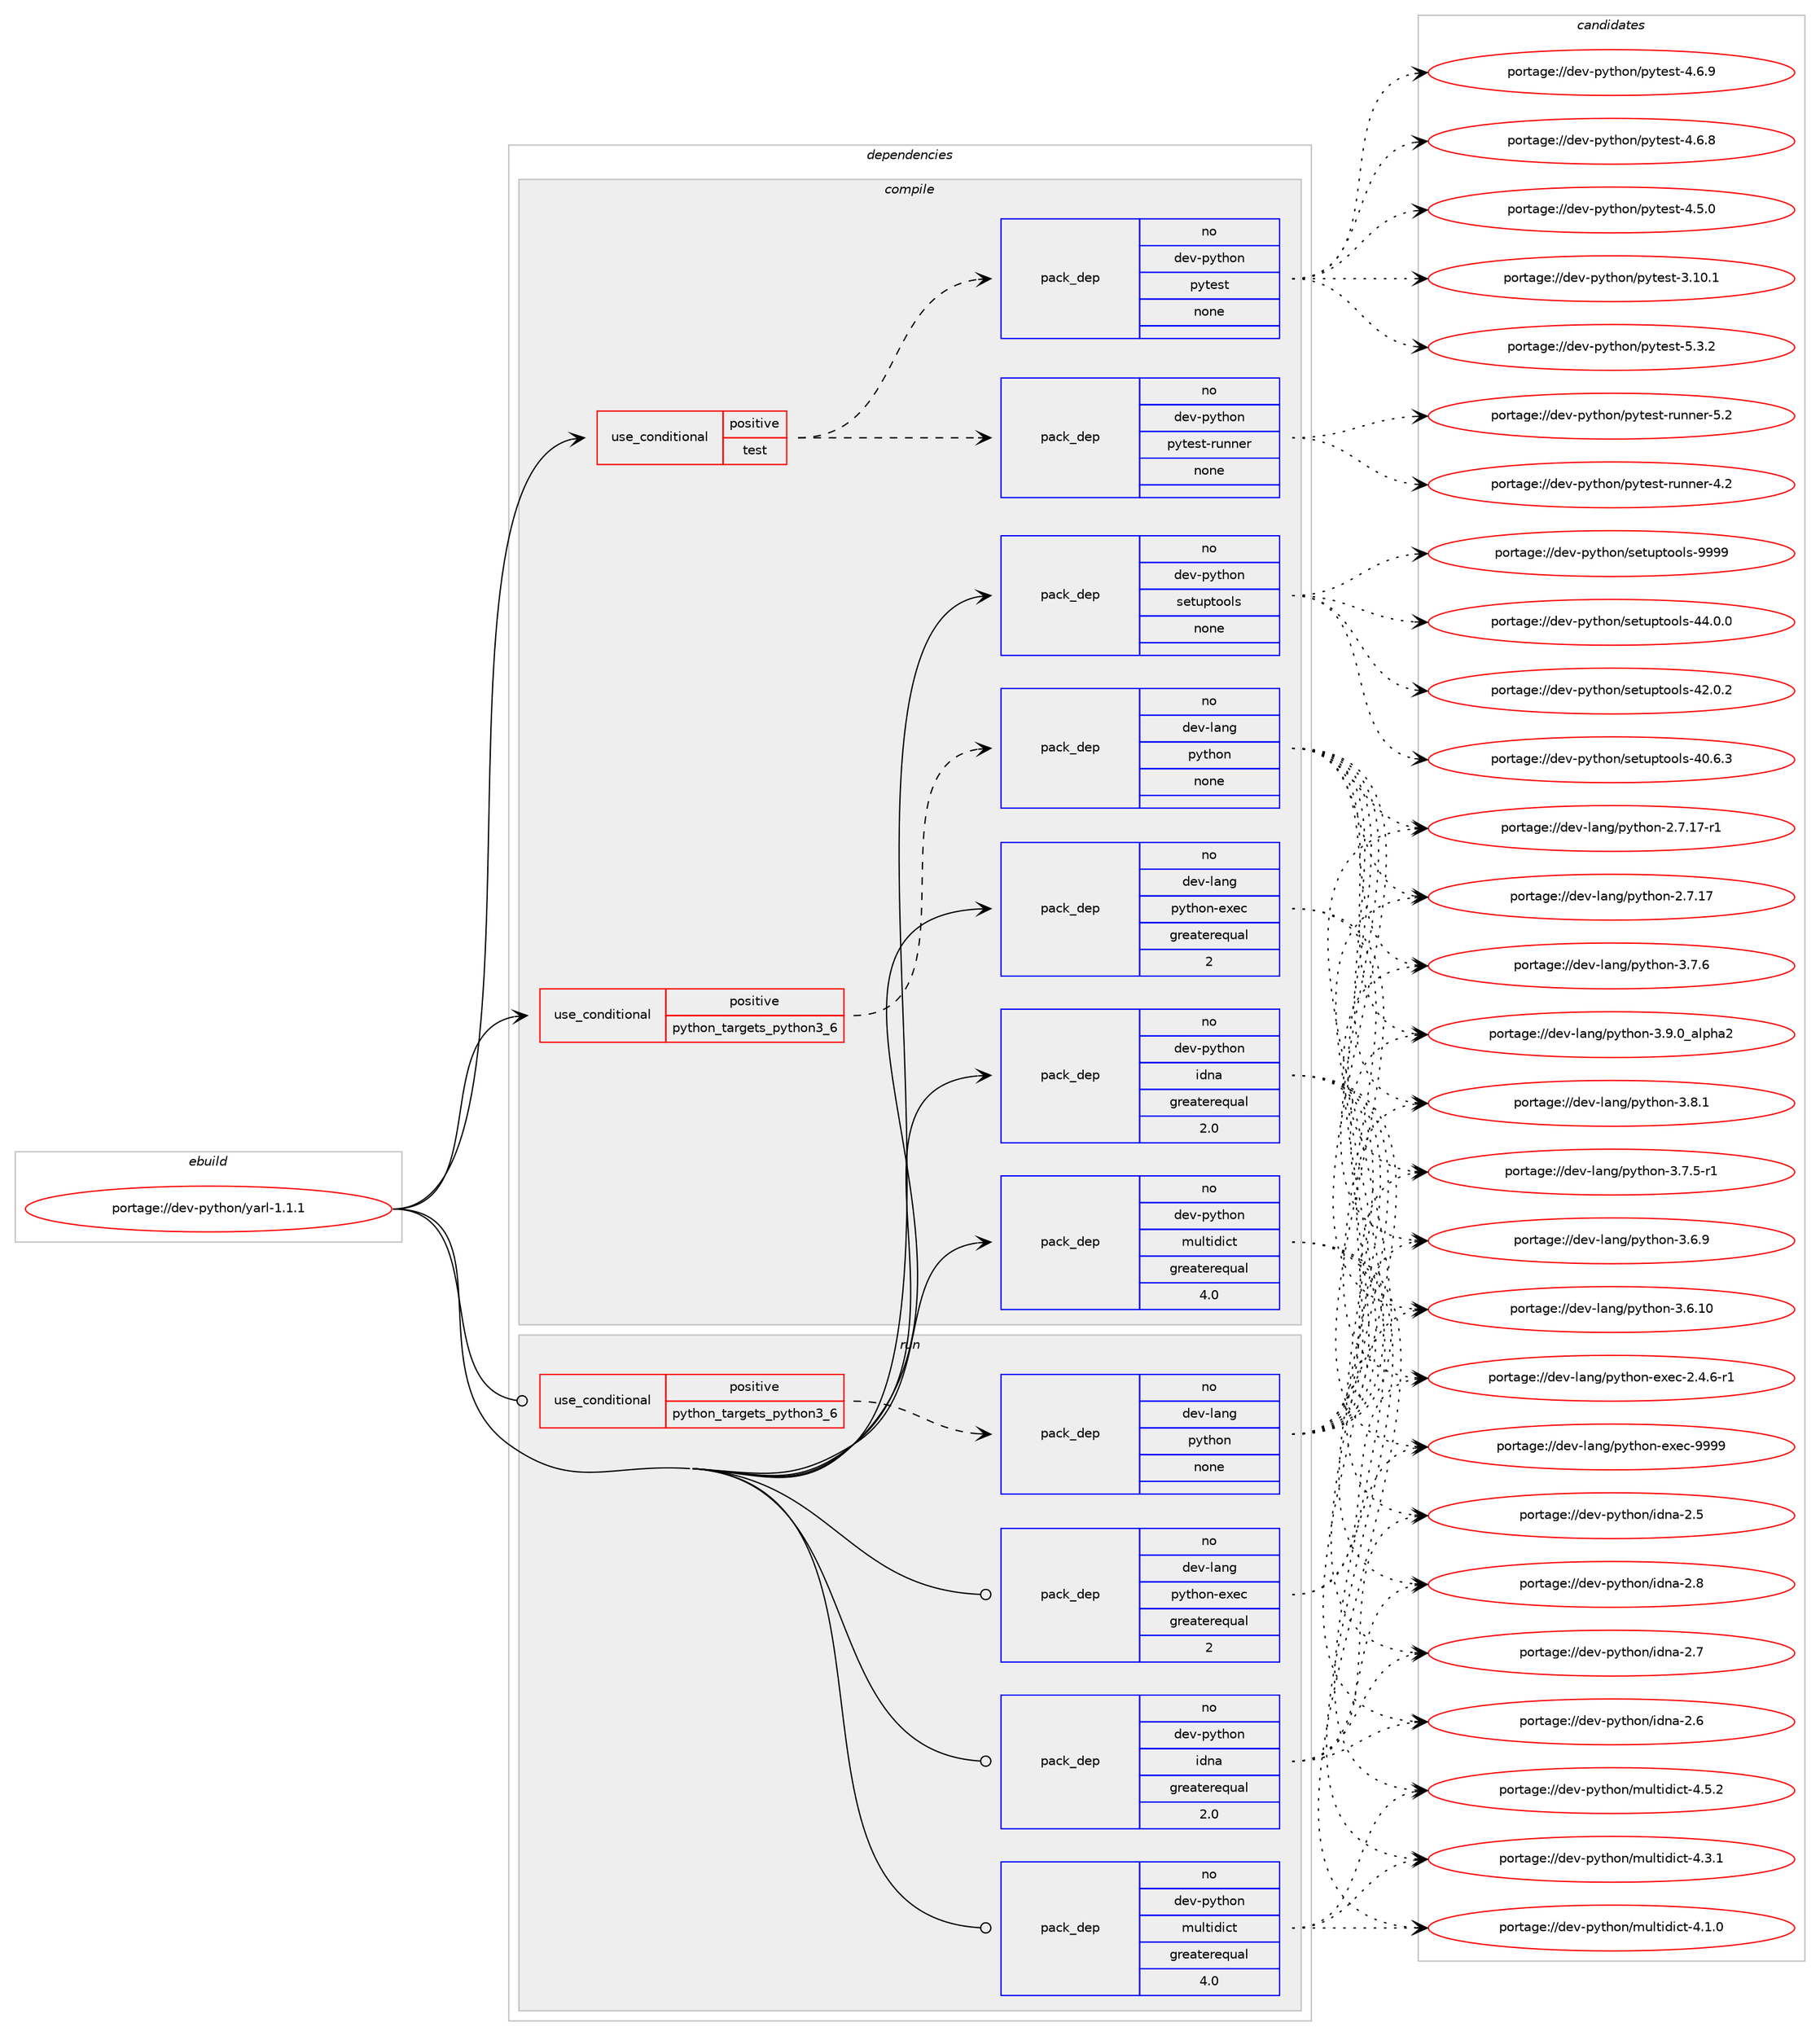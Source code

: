 digraph prolog {

# *************
# Graph options
# *************

newrank=true;
concentrate=true;
compound=true;
graph [rankdir=LR,fontname=Helvetica,fontsize=10,ranksep=1.5];#, ranksep=2.5, nodesep=0.2];
edge  [arrowhead=vee];
node  [fontname=Helvetica,fontsize=10];

# **********
# The ebuild
# **********

subgraph cluster_leftcol {
color=gray;
label=<<i>ebuild</i>>;
id [label="portage://dev-python/yarl-1.1.1", color=red, width=4, href="../dev-python/yarl-1.1.1.svg"];
}

# ****************
# The dependencies
# ****************

subgraph cluster_midcol {
color=gray;
label=<<i>dependencies</i>>;
subgraph cluster_compile {
fillcolor="#eeeeee";
style=filled;
label=<<i>compile</i>>;
subgraph cond103346 {
dependency417085 [label=<<TABLE BORDER="0" CELLBORDER="1" CELLSPACING="0" CELLPADDING="4"><TR><TD ROWSPAN="3" CELLPADDING="10">use_conditional</TD></TR><TR><TD>positive</TD></TR><TR><TD>python_targets_python3_6</TD></TR></TABLE>>, shape=none, color=red];
subgraph pack308858 {
dependency417086 [label=<<TABLE BORDER="0" CELLBORDER="1" CELLSPACING="0" CELLPADDING="4" WIDTH="220"><TR><TD ROWSPAN="6" CELLPADDING="30">pack_dep</TD></TR><TR><TD WIDTH="110">no</TD></TR><TR><TD>dev-lang</TD></TR><TR><TD>python</TD></TR><TR><TD>none</TD></TR><TR><TD></TD></TR></TABLE>>, shape=none, color=blue];
}
dependency417085:e -> dependency417086:w [weight=20,style="dashed",arrowhead="vee"];
}
id:e -> dependency417085:w [weight=20,style="solid",arrowhead="vee"];
subgraph cond103347 {
dependency417087 [label=<<TABLE BORDER="0" CELLBORDER="1" CELLSPACING="0" CELLPADDING="4"><TR><TD ROWSPAN="3" CELLPADDING="10">use_conditional</TD></TR><TR><TD>positive</TD></TR><TR><TD>test</TD></TR></TABLE>>, shape=none, color=red];
subgraph pack308859 {
dependency417088 [label=<<TABLE BORDER="0" CELLBORDER="1" CELLSPACING="0" CELLPADDING="4" WIDTH="220"><TR><TD ROWSPAN="6" CELLPADDING="30">pack_dep</TD></TR><TR><TD WIDTH="110">no</TD></TR><TR><TD>dev-python</TD></TR><TR><TD>pytest</TD></TR><TR><TD>none</TD></TR><TR><TD></TD></TR></TABLE>>, shape=none, color=blue];
}
dependency417087:e -> dependency417088:w [weight=20,style="dashed",arrowhead="vee"];
subgraph pack308860 {
dependency417089 [label=<<TABLE BORDER="0" CELLBORDER="1" CELLSPACING="0" CELLPADDING="4" WIDTH="220"><TR><TD ROWSPAN="6" CELLPADDING="30">pack_dep</TD></TR><TR><TD WIDTH="110">no</TD></TR><TR><TD>dev-python</TD></TR><TR><TD>pytest-runner</TD></TR><TR><TD>none</TD></TR><TR><TD></TD></TR></TABLE>>, shape=none, color=blue];
}
dependency417087:e -> dependency417089:w [weight=20,style="dashed",arrowhead="vee"];
}
id:e -> dependency417087:w [weight=20,style="solid",arrowhead="vee"];
subgraph pack308861 {
dependency417090 [label=<<TABLE BORDER="0" CELLBORDER="1" CELLSPACING="0" CELLPADDING="4" WIDTH="220"><TR><TD ROWSPAN="6" CELLPADDING="30">pack_dep</TD></TR><TR><TD WIDTH="110">no</TD></TR><TR><TD>dev-lang</TD></TR><TR><TD>python-exec</TD></TR><TR><TD>greaterequal</TD></TR><TR><TD>2</TD></TR></TABLE>>, shape=none, color=blue];
}
id:e -> dependency417090:w [weight=20,style="solid",arrowhead="vee"];
subgraph pack308862 {
dependency417091 [label=<<TABLE BORDER="0" CELLBORDER="1" CELLSPACING="0" CELLPADDING="4" WIDTH="220"><TR><TD ROWSPAN="6" CELLPADDING="30">pack_dep</TD></TR><TR><TD WIDTH="110">no</TD></TR><TR><TD>dev-python</TD></TR><TR><TD>idna</TD></TR><TR><TD>greaterequal</TD></TR><TR><TD>2.0</TD></TR></TABLE>>, shape=none, color=blue];
}
id:e -> dependency417091:w [weight=20,style="solid",arrowhead="vee"];
subgraph pack308863 {
dependency417092 [label=<<TABLE BORDER="0" CELLBORDER="1" CELLSPACING="0" CELLPADDING="4" WIDTH="220"><TR><TD ROWSPAN="6" CELLPADDING="30">pack_dep</TD></TR><TR><TD WIDTH="110">no</TD></TR><TR><TD>dev-python</TD></TR><TR><TD>multidict</TD></TR><TR><TD>greaterequal</TD></TR><TR><TD>4.0</TD></TR></TABLE>>, shape=none, color=blue];
}
id:e -> dependency417092:w [weight=20,style="solid",arrowhead="vee"];
subgraph pack308864 {
dependency417093 [label=<<TABLE BORDER="0" CELLBORDER="1" CELLSPACING="0" CELLPADDING="4" WIDTH="220"><TR><TD ROWSPAN="6" CELLPADDING="30">pack_dep</TD></TR><TR><TD WIDTH="110">no</TD></TR><TR><TD>dev-python</TD></TR><TR><TD>setuptools</TD></TR><TR><TD>none</TD></TR><TR><TD></TD></TR></TABLE>>, shape=none, color=blue];
}
id:e -> dependency417093:w [weight=20,style="solid",arrowhead="vee"];
}
subgraph cluster_compileandrun {
fillcolor="#eeeeee";
style=filled;
label=<<i>compile and run</i>>;
}
subgraph cluster_run {
fillcolor="#eeeeee";
style=filled;
label=<<i>run</i>>;
subgraph cond103348 {
dependency417094 [label=<<TABLE BORDER="0" CELLBORDER="1" CELLSPACING="0" CELLPADDING="4"><TR><TD ROWSPAN="3" CELLPADDING="10">use_conditional</TD></TR><TR><TD>positive</TD></TR><TR><TD>python_targets_python3_6</TD></TR></TABLE>>, shape=none, color=red];
subgraph pack308865 {
dependency417095 [label=<<TABLE BORDER="0" CELLBORDER="1" CELLSPACING="0" CELLPADDING="4" WIDTH="220"><TR><TD ROWSPAN="6" CELLPADDING="30">pack_dep</TD></TR><TR><TD WIDTH="110">no</TD></TR><TR><TD>dev-lang</TD></TR><TR><TD>python</TD></TR><TR><TD>none</TD></TR><TR><TD></TD></TR></TABLE>>, shape=none, color=blue];
}
dependency417094:e -> dependency417095:w [weight=20,style="dashed",arrowhead="vee"];
}
id:e -> dependency417094:w [weight=20,style="solid",arrowhead="odot"];
subgraph pack308866 {
dependency417096 [label=<<TABLE BORDER="0" CELLBORDER="1" CELLSPACING="0" CELLPADDING="4" WIDTH="220"><TR><TD ROWSPAN="6" CELLPADDING="30">pack_dep</TD></TR><TR><TD WIDTH="110">no</TD></TR><TR><TD>dev-lang</TD></TR><TR><TD>python-exec</TD></TR><TR><TD>greaterequal</TD></TR><TR><TD>2</TD></TR></TABLE>>, shape=none, color=blue];
}
id:e -> dependency417096:w [weight=20,style="solid",arrowhead="odot"];
subgraph pack308867 {
dependency417097 [label=<<TABLE BORDER="0" CELLBORDER="1" CELLSPACING="0" CELLPADDING="4" WIDTH="220"><TR><TD ROWSPAN="6" CELLPADDING="30">pack_dep</TD></TR><TR><TD WIDTH="110">no</TD></TR><TR><TD>dev-python</TD></TR><TR><TD>idna</TD></TR><TR><TD>greaterequal</TD></TR><TR><TD>2.0</TD></TR></TABLE>>, shape=none, color=blue];
}
id:e -> dependency417097:w [weight=20,style="solid",arrowhead="odot"];
subgraph pack308868 {
dependency417098 [label=<<TABLE BORDER="0" CELLBORDER="1" CELLSPACING="0" CELLPADDING="4" WIDTH="220"><TR><TD ROWSPAN="6" CELLPADDING="30">pack_dep</TD></TR><TR><TD WIDTH="110">no</TD></TR><TR><TD>dev-python</TD></TR><TR><TD>multidict</TD></TR><TR><TD>greaterequal</TD></TR><TR><TD>4.0</TD></TR></TABLE>>, shape=none, color=blue];
}
id:e -> dependency417098:w [weight=20,style="solid",arrowhead="odot"];
}
}

# **************
# The candidates
# **************

subgraph cluster_choices {
rank=same;
color=gray;
label=<<i>candidates</i>>;

subgraph choice308858 {
color=black;
nodesep=1;
choice10010111845108971101034711212111610411111045514657464895971081121049750 [label="portage://dev-lang/python-3.9.0_alpha2", color=red, width=4,href="../dev-lang/python-3.9.0_alpha2.svg"];
choice100101118451089711010347112121116104111110455146564649 [label="portage://dev-lang/python-3.8.1", color=red, width=4,href="../dev-lang/python-3.8.1.svg"];
choice100101118451089711010347112121116104111110455146554654 [label="portage://dev-lang/python-3.7.6", color=red, width=4,href="../dev-lang/python-3.7.6.svg"];
choice1001011184510897110103471121211161041111104551465546534511449 [label="portage://dev-lang/python-3.7.5-r1", color=red, width=4,href="../dev-lang/python-3.7.5-r1.svg"];
choice100101118451089711010347112121116104111110455146544657 [label="portage://dev-lang/python-3.6.9", color=red, width=4,href="../dev-lang/python-3.6.9.svg"];
choice10010111845108971101034711212111610411111045514654464948 [label="portage://dev-lang/python-3.6.10", color=red, width=4,href="../dev-lang/python-3.6.10.svg"];
choice100101118451089711010347112121116104111110455046554649554511449 [label="portage://dev-lang/python-2.7.17-r1", color=red, width=4,href="../dev-lang/python-2.7.17-r1.svg"];
choice10010111845108971101034711212111610411111045504655464955 [label="portage://dev-lang/python-2.7.17", color=red, width=4,href="../dev-lang/python-2.7.17.svg"];
dependency417086:e -> choice10010111845108971101034711212111610411111045514657464895971081121049750:w [style=dotted,weight="100"];
dependency417086:e -> choice100101118451089711010347112121116104111110455146564649:w [style=dotted,weight="100"];
dependency417086:e -> choice100101118451089711010347112121116104111110455146554654:w [style=dotted,weight="100"];
dependency417086:e -> choice1001011184510897110103471121211161041111104551465546534511449:w [style=dotted,weight="100"];
dependency417086:e -> choice100101118451089711010347112121116104111110455146544657:w [style=dotted,weight="100"];
dependency417086:e -> choice10010111845108971101034711212111610411111045514654464948:w [style=dotted,weight="100"];
dependency417086:e -> choice100101118451089711010347112121116104111110455046554649554511449:w [style=dotted,weight="100"];
dependency417086:e -> choice10010111845108971101034711212111610411111045504655464955:w [style=dotted,weight="100"];
}
subgraph choice308859 {
color=black;
nodesep=1;
choice1001011184511212111610411111047112121116101115116455346514650 [label="portage://dev-python/pytest-5.3.2", color=red, width=4,href="../dev-python/pytest-5.3.2.svg"];
choice1001011184511212111610411111047112121116101115116455246544657 [label="portage://dev-python/pytest-4.6.9", color=red, width=4,href="../dev-python/pytest-4.6.9.svg"];
choice1001011184511212111610411111047112121116101115116455246544656 [label="portage://dev-python/pytest-4.6.8", color=red, width=4,href="../dev-python/pytest-4.6.8.svg"];
choice1001011184511212111610411111047112121116101115116455246534648 [label="portage://dev-python/pytest-4.5.0", color=red, width=4,href="../dev-python/pytest-4.5.0.svg"];
choice100101118451121211161041111104711212111610111511645514649484649 [label="portage://dev-python/pytest-3.10.1", color=red, width=4,href="../dev-python/pytest-3.10.1.svg"];
dependency417088:e -> choice1001011184511212111610411111047112121116101115116455346514650:w [style=dotted,weight="100"];
dependency417088:e -> choice1001011184511212111610411111047112121116101115116455246544657:w [style=dotted,weight="100"];
dependency417088:e -> choice1001011184511212111610411111047112121116101115116455246544656:w [style=dotted,weight="100"];
dependency417088:e -> choice1001011184511212111610411111047112121116101115116455246534648:w [style=dotted,weight="100"];
dependency417088:e -> choice100101118451121211161041111104711212111610111511645514649484649:w [style=dotted,weight="100"];
}
subgraph choice308860 {
color=black;
nodesep=1;
choice10010111845112121116104111110471121211161011151164511411711011010111445534650 [label="portage://dev-python/pytest-runner-5.2", color=red, width=4,href="../dev-python/pytest-runner-5.2.svg"];
choice10010111845112121116104111110471121211161011151164511411711011010111445524650 [label="portage://dev-python/pytest-runner-4.2", color=red, width=4,href="../dev-python/pytest-runner-4.2.svg"];
dependency417089:e -> choice10010111845112121116104111110471121211161011151164511411711011010111445534650:w [style=dotted,weight="100"];
dependency417089:e -> choice10010111845112121116104111110471121211161011151164511411711011010111445524650:w [style=dotted,weight="100"];
}
subgraph choice308861 {
color=black;
nodesep=1;
choice10010111845108971101034711212111610411111045101120101994557575757 [label="portage://dev-lang/python-exec-9999", color=red, width=4,href="../dev-lang/python-exec-9999.svg"];
choice10010111845108971101034711212111610411111045101120101994550465246544511449 [label="portage://dev-lang/python-exec-2.4.6-r1", color=red, width=4,href="../dev-lang/python-exec-2.4.6-r1.svg"];
dependency417090:e -> choice10010111845108971101034711212111610411111045101120101994557575757:w [style=dotted,weight="100"];
dependency417090:e -> choice10010111845108971101034711212111610411111045101120101994550465246544511449:w [style=dotted,weight="100"];
}
subgraph choice308862 {
color=black;
nodesep=1;
choice10010111845112121116104111110471051001109745504656 [label="portage://dev-python/idna-2.8", color=red, width=4,href="../dev-python/idna-2.8.svg"];
choice10010111845112121116104111110471051001109745504655 [label="portage://dev-python/idna-2.7", color=red, width=4,href="../dev-python/idna-2.7.svg"];
choice10010111845112121116104111110471051001109745504654 [label="portage://dev-python/idna-2.6", color=red, width=4,href="../dev-python/idna-2.6.svg"];
choice10010111845112121116104111110471051001109745504653 [label="portage://dev-python/idna-2.5", color=red, width=4,href="../dev-python/idna-2.5.svg"];
dependency417091:e -> choice10010111845112121116104111110471051001109745504656:w [style=dotted,weight="100"];
dependency417091:e -> choice10010111845112121116104111110471051001109745504655:w [style=dotted,weight="100"];
dependency417091:e -> choice10010111845112121116104111110471051001109745504654:w [style=dotted,weight="100"];
dependency417091:e -> choice10010111845112121116104111110471051001109745504653:w [style=dotted,weight="100"];
}
subgraph choice308863 {
color=black;
nodesep=1;
choice100101118451121211161041111104710911710811610510010599116455246534650 [label="portage://dev-python/multidict-4.5.2", color=red, width=4,href="../dev-python/multidict-4.5.2.svg"];
choice100101118451121211161041111104710911710811610510010599116455246514649 [label="portage://dev-python/multidict-4.3.1", color=red, width=4,href="../dev-python/multidict-4.3.1.svg"];
choice100101118451121211161041111104710911710811610510010599116455246494648 [label="portage://dev-python/multidict-4.1.0", color=red, width=4,href="../dev-python/multidict-4.1.0.svg"];
dependency417092:e -> choice100101118451121211161041111104710911710811610510010599116455246534650:w [style=dotted,weight="100"];
dependency417092:e -> choice100101118451121211161041111104710911710811610510010599116455246514649:w [style=dotted,weight="100"];
dependency417092:e -> choice100101118451121211161041111104710911710811610510010599116455246494648:w [style=dotted,weight="100"];
}
subgraph choice308864 {
color=black;
nodesep=1;
choice10010111845112121116104111110471151011161171121161111111081154557575757 [label="portage://dev-python/setuptools-9999", color=red, width=4,href="../dev-python/setuptools-9999.svg"];
choice100101118451121211161041111104711510111611711211611111110811545525246484648 [label="portage://dev-python/setuptools-44.0.0", color=red, width=4,href="../dev-python/setuptools-44.0.0.svg"];
choice100101118451121211161041111104711510111611711211611111110811545525046484650 [label="portage://dev-python/setuptools-42.0.2", color=red, width=4,href="../dev-python/setuptools-42.0.2.svg"];
choice100101118451121211161041111104711510111611711211611111110811545524846544651 [label="portage://dev-python/setuptools-40.6.3", color=red, width=4,href="../dev-python/setuptools-40.6.3.svg"];
dependency417093:e -> choice10010111845112121116104111110471151011161171121161111111081154557575757:w [style=dotted,weight="100"];
dependency417093:e -> choice100101118451121211161041111104711510111611711211611111110811545525246484648:w [style=dotted,weight="100"];
dependency417093:e -> choice100101118451121211161041111104711510111611711211611111110811545525046484650:w [style=dotted,weight="100"];
dependency417093:e -> choice100101118451121211161041111104711510111611711211611111110811545524846544651:w [style=dotted,weight="100"];
}
subgraph choice308865 {
color=black;
nodesep=1;
choice10010111845108971101034711212111610411111045514657464895971081121049750 [label="portage://dev-lang/python-3.9.0_alpha2", color=red, width=4,href="../dev-lang/python-3.9.0_alpha2.svg"];
choice100101118451089711010347112121116104111110455146564649 [label="portage://dev-lang/python-3.8.1", color=red, width=4,href="../dev-lang/python-3.8.1.svg"];
choice100101118451089711010347112121116104111110455146554654 [label="portage://dev-lang/python-3.7.6", color=red, width=4,href="../dev-lang/python-3.7.6.svg"];
choice1001011184510897110103471121211161041111104551465546534511449 [label="portage://dev-lang/python-3.7.5-r1", color=red, width=4,href="../dev-lang/python-3.7.5-r1.svg"];
choice100101118451089711010347112121116104111110455146544657 [label="portage://dev-lang/python-3.6.9", color=red, width=4,href="../dev-lang/python-3.6.9.svg"];
choice10010111845108971101034711212111610411111045514654464948 [label="portage://dev-lang/python-3.6.10", color=red, width=4,href="../dev-lang/python-3.6.10.svg"];
choice100101118451089711010347112121116104111110455046554649554511449 [label="portage://dev-lang/python-2.7.17-r1", color=red, width=4,href="../dev-lang/python-2.7.17-r1.svg"];
choice10010111845108971101034711212111610411111045504655464955 [label="portage://dev-lang/python-2.7.17", color=red, width=4,href="../dev-lang/python-2.7.17.svg"];
dependency417095:e -> choice10010111845108971101034711212111610411111045514657464895971081121049750:w [style=dotted,weight="100"];
dependency417095:e -> choice100101118451089711010347112121116104111110455146564649:w [style=dotted,weight="100"];
dependency417095:e -> choice100101118451089711010347112121116104111110455146554654:w [style=dotted,weight="100"];
dependency417095:e -> choice1001011184510897110103471121211161041111104551465546534511449:w [style=dotted,weight="100"];
dependency417095:e -> choice100101118451089711010347112121116104111110455146544657:w [style=dotted,weight="100"];
dependency417095:e -> choice10010111845108971101034711212111610411111045514654464948:w [style=dotted,weight="100"];
dependency417095:e -> choice100101118451089711010347112121116104111110455046554649554511449:w [style=dotted,weight="100"];
dependency417095:e -> choice10010111845108971101034711212111610411111045504655464955:w [style=dotted,weight="100"];
}
subgraph choice308866 {
color=black;
nodesep=1;
choice10010111845108971101034711212111610411111045101120101994557575757 [label="portage://dev-lang/python-exec-9999", color=red, width=4,href="../dev-lang/python-exec-9999.svg"];
choice10010111845108971101034711212111610411111045101120101994550465246544511449 [label="portage://dev-lang/python-exec-2.4.6-r1", color=red, width=4,href="../dev-lang/python-exec-2.4.6-r1.svg"];
dependency417096:e -> choice10010111845108971101034711212111610411111045101120101994557575757:w [style=dotted,weight="100"];
dependency417096:e -> choice10010111845108971101034711212111610411111045101120101994550465246544511449:w [style=dotted,weight="100"];
}
subgraph choice308867 {
color=black;
nodesep=1;
choice10010111845112121116104111110471051001109745504656 [label="portage://dev-python/idna-2.8", color=red, width=4,href="../dev-python/idna-2.8.svg"];
choice10010111845112121116104111110471051001109745504655 [label="portage://dev-python/idna-2.7", color=red, width=4,href="../dev-python/idna-2.7.svg"];
choice10010111845112121116104111110471051001109745504654 [label="portage://dev-python/idna-2.6", color=red, width=4,href="../dev-python/idna-2.6.svg"];
choice10010111845112121116104111110471051001109745504653 [label="portage://dev-python/idna-2.5", color=red, width=4,href="../dev-python/idna-2.5.svg"];
dependency417097:e -> choice10010111845112121116104111110471051001109745504656:w [style=dotted,weight="100"];
dependency417097:e -> choice10010111845112121116104111110471051001109745504655:w [style=dotted,weight="100"];
dependency417097:e -> choice10010111845112121116104111110471051001109745504654:w [style=dotted,weight="100"];
dependency417097:e -> choice10010111845112121116104111110471051001109745504653:w [style=dotted,weight="100"];
}
subgraph choice308868 {
color=black;
nodesep=1;
choice100101118451121211161041111104710911710811610510010599116455246534650 [label="portage://dev-python/multidict-4.5.2", color=red, width=4,href="../dev-python/multidict-4.5.2.svg"];
choice100101118451121211161041111104710911710811610510010599116455246514649 [label="portage://dev-python/multidict-4.3.1", color=red, width=4,href="../dev-python/multidict-4.3.1.svg"];
choice100101118451121211161041111104710911710811610510010599116455246494648 [label="portage://dev-python/multidict-4.1.0", color=red, width=4,href="../dev-python/multidict-4.1.0.svg"];
dependency417098:e -> choice100101118451121211161041111104710911710811610510010599116455246534650:w [style=dotted,weight="100"];
dependency417098:e -> choice100101118451121211161041111104710911710811610510010599116455246514649:w [style=dotted,weight="100"];
dependency417098:e -> choice100101118451121211161041111104710911710811610510010599116455246494648:w [style=dotted,weight="100"];
}
}

}
